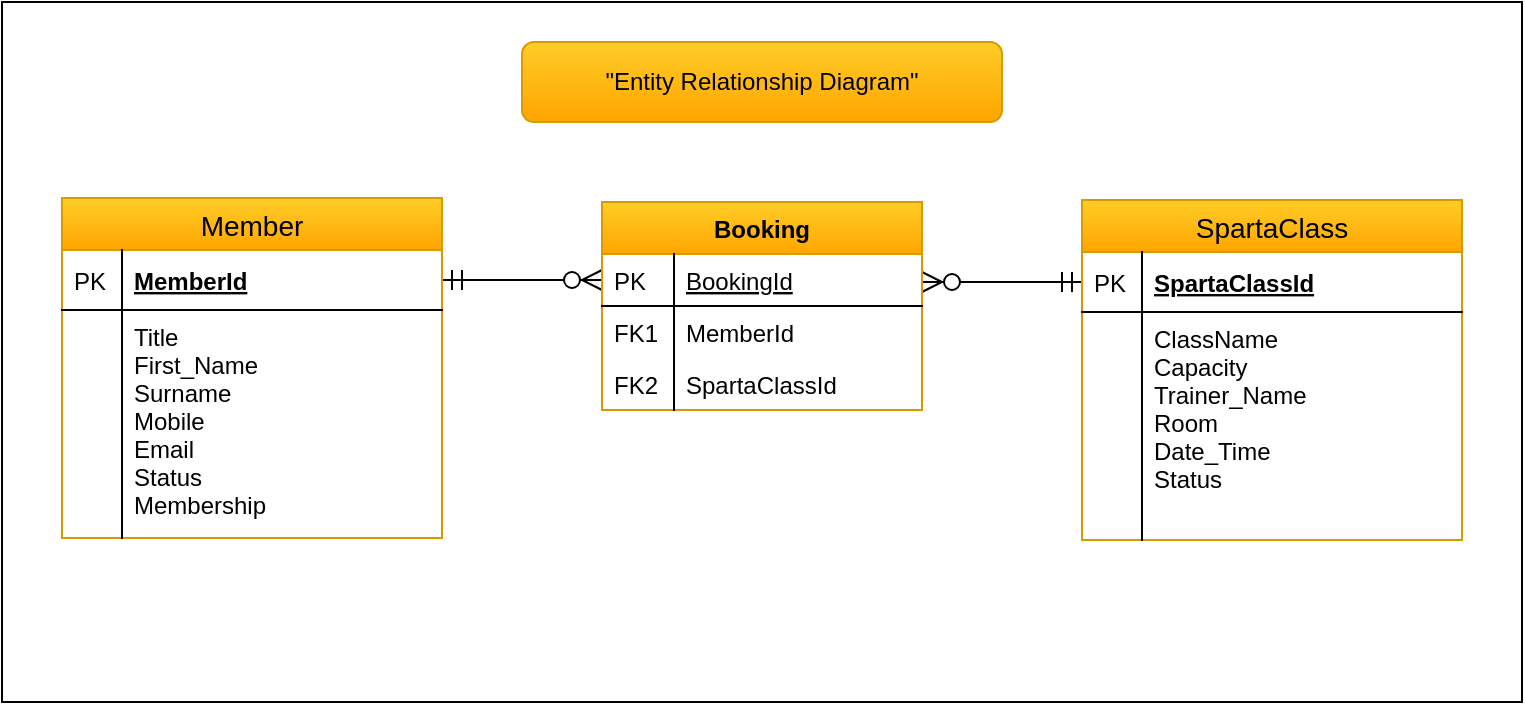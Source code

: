 <mxfile version="13.2.1" type="device"><diagram id="C5RBs43oDa-KdzZeNtuy" name="Page-1"><mxGraphModel dx="1426" dy="665" grid="1" gridSize="10" guides="1" tooltips="1" connect="1" arrows="1" fold="1" page="1" pageScale="1" pageWidth="827" pageHeight="1169" math="0" shadow="0"><root><mxCell id="WIyWlLk6GJQsqaUBKTNV-0"/><mxCell id="WIyWlLk6GJQsqaUBKTNV-1" parent="WIyWlLk6GJQsqaUBKTNV-0"/><mxCell id="J0-rJLWB-yeGvB1vlZeA-131" value="" style="rounded=0;whiteSpace=wrap;html=1;" vertex="1" parent="WIyWlLk6GJQsqaUBKTNV-1"><mxGeometry x="20" y="20" width="760" height="350" as="geometry"/></mxCell><mxCell id="zkfFHV4jXpPFQw0GAbJ--63" value="" style="edgeStyle=orthogonalEdgeStyle;endArrow=ERzeroToMany;startArrow=ERmandOne;shadow=0;strokeWidth=1;endSize=8;startSize=8;exitX=1;exitY=0.5;exitDx=0;exitDy=0;" parent="WIyWlLk6GJQsqaUBKTNV-1" source="J0-rJLWB-yeGvB1vlZeA-73" target="zkfFHV4jXpPFQw0GAbJ--57" edge="1"><mxGeometry width="100" height="100" relative="1" as="geometry"><mxPoint x="240" y="159" as="sourcePoint"/><mxPoint x="410" y="290" as="targetPoint"/></mxGeometry></mxCell><mxCell id="zkfFHV4jXpPFQw0GAbJ--71" value="" style="edgeStyle=orthogonalEdgeStyle;endArrow=ERmandOne;startArrow=ERzeroToMany;shadow=0;strokeWidth=1;endSize=8;startSize=8;endFill=0;startFill=1;entryX=0;entryY=0.5;entryDx=0;entryDy=0;" parent="WIyWlLk6GJQsqaUBKTNV-1" source="zkfFHV4jXpPFQw0GAbJ--56" target="J0-rJLWB-yeGvB1vlZeA-127" edge="1"><mxGeometry width="100" height="100" relative="1" as="geometry"><mxPoint x="410" y="182" as="sourcePoint"/><mxPoint x="560" y="160" as="targetPoint"/><Array as="points"><mxPoint x="520" y="160"/></Array></mxGeometry></mxCell><mxCell id="zkfFHV4jXpPFQw0GAbJ--56" value="Booking" style="swimlane;fontStyle=1;childLayout=stackLayout;horizontal=1;startSize=26;horizontalStack=0;resizeParent=1;resizeLast=0;collapsible=1;marginBottom=0;rounded=0;shadow=0;strokeWidth=1;gradientColor=#ffa500;fillColor=#ffcd28;strokeColor=#d79b00;" parent="WIyWlLk6GJQsqaUBKTNV-1" vertex="1"><mxGeometry x="320" y="120" width="160" height="104" as="geometry"><mxRectangle x="260" y="80" width="160" height="26" as="alternateBounds"/></mxGeometry></mxCell><mxCell id="zkfFHV4jXpPFQw0GAbJ--57" value="BookingId" style="shape=partialRectangle;top=0;left=0;right=0;bottom=1;align=left;verticalAlign=top;fillColor=none;spacingLeft=40;spacingRight=4;overflow=hidden;rotatable=0;points=[[0,0.5],[1,0.5]];portConstraint=eastwest;dropTarget=0;rounded=0;shadow=0;strokeWidth=1;fontStyle=4" parent="zkfFHV4jXpPFQw0GAbJ--56" vertex="1"><mxGeometry y="26" width="160" height="26" as="geometry"/></mxCell><mxCell id="zkfFHV4jXpPFQw0GAbJ--58" value="PK" style="shape=partialRectangle;top=0;left=0;bottom=0;fillColor=none;align=left;verticalAlign=top;spacingLeft=4;spacingRight=4;overflow=hidden;rotatable=0;points=[];portConstraint=eastwest;part=1;" parent="zkfFHV4jXpPFQw0GAbJ--57" vertex="1" connectable="0"><mxGeometry width="36" height="26" as="geometry"/></mxCell><mxCell id="zkfFHV4jXpPFQw0GAbJ--59" value="MemberId" style="shape=partialRectangle;top=0;left=0;right=0;bottom=0;align=left;verticalAlign=top;fillColor=none;spacingLeft=40;spacingRight=4;overflow=hidden;rotatable=0;points=[[0,0.5],[1,0.5]];portConstraint=eastwest;dropTarget=0;rounded=0;shadow=0;strokeWidth=1;" parent="zkfFHV4jXpPFQw0GAbJ--56" vertex="1"><mxGeometry y="52" width="160" height="26" as="geometry"/></mxCell><mxCell id="zkfFHV4jXpPFQw0GAbJ--60" value="FK1" style="shape=partialRectangle;top=0;left=0;bottom=0;fillColor=none;align=left;verticalAlign=top;spacingLeft=4;spacingRight=4;overflow=hidden;rotatable=0;points=[];portConstraint=eastwest;part=1;" parent="zkfFHV4jXpPFQw0GAbJ--59" vertex="1" connectable="0"><mxGeometry width="36" height="26" as="geometry"/></mxCell><mxCell id="zkfFHV4jXpPFQw0GAbJ--61" value="SpartaClassId" style="shape=partialRectangle;top=0;left=0;right=0;bottom=0;align=left;verticalAlign=top;fillColor=none;spacingLeft=40;spacingRight=4;overflow=hidden;rotatable=0;points=[[0,0.5],[1,0.5]];portConstraint=eastwest;dropTarget=0;rounded=0;shadow=0;strokeWidth=1;" parent="zkfFHV4jXpPFQw0GAbJ--56" vertex="1"><mxGeometry y="78" width="160" height="26" as="geometry"/></mxCell><mxCell id="zkfFHV4jXpPFQw0GAbJ--62" value="FK2" style="shape=partialRectangle;top=0;left=0;bottom=0;fillColor=none;align=left;verticalAlign=top;spacingLeft=4;spacingRight=4;overflow=hidden;rotatable=0;points=[];portConstraint=eastwest;part=1;" parent="zkfFHV4jXpPFQw0GAbJ--61" vertex="1" connectable="0"><mxGeometry width="36" height="26" as="geometry"/></mxCell><mxCell id="J0-rJLWB-yeGvB1vlZeA-47" value="&quot;Entity Relationship Diagram&quot;" style="rounded=1;whiteSpace=wrap;html=1;gradientColor=#ffa500;fillColor=#ffcd28;strokeColor=#d79b00;" vertex="1" parent="WIyWlLk6GJQsqaUBKTNV-1"><mxGeometry x="280" y="40" width="240" height="40" as="geometry"/></mxCell><mxCell id="J0-rJLWB-yeGvB1vlZeA-72" value="Member" style="swimlane;fontStyle=0;childLayout=stackLayout;horizontal=1;startSize=26;horizontalStack=0;resizeParent=1;resizeParentMax=0;resizeLast=0;collapsible=1;marginBottom=0;align=center;fontSize=14;gradientColor=#ffa500;fillColor=#ffcd28;strokeColor=#d79b00;" vertex="1" parent="WIyWlLk6GJQsqaUBKTNV-1"><mxGeometry x="50" y="118" width="190" height="170" as="geometry"/></mxCell><mxCell id="J0-rJLWB-yeGvB1vlZeA-73" value="MemberId" style="shape=partialRectangle;top=0;left=0;right=0;bottom=1;align=left;verticalAlign=middle;fillColor=none;spacingLeft=34;spacingRight=4;overflow=hidden;rotatable=0;points=[[0,0.5],[1,0.5]];portConstraint=eastwest;dropTarget=0;fontStyle=5;fontSize=12;" vertex="1" parent="J0-rJLWB-yeGvB1vlZeA-72"><mxGeometry y="26" width="190" height="30" as="geometry"/></mxCell><mxCell id="J0-rJLWB-yeGvB1vlZeA-74" value="PK" style="shape=partialRectangle;top=0;left=0;bottom=0;fillColor=none;align=left;verticalAlign=middle;spacingLeft=4;spacingRight=4;overflow=hidden;rotatable=0;points=[];portConstraint=eastwest;part=1;fontSize=12;" vertex="1" connectable="0" parent="J0-rJLWB-yeGvB1vlZeA-73"><mxGeometry width="30" height="30" as="geometry"/></mxCell><mxCell id="J0-rJLWB-yeGvB1vlZeA-81" value="Title&#10;First_Name&#10;Surname&#10;Mobile&#10;Email&#10;Status&#10;Membership" style="shape=partialRectangle;top=0;left=0;right=0;bottom=0;align=left;verticalAlign=top;fillColor=none;spacingLeft=34;spacingRight=4;overflow=hidden;rotatable=0;points=[[0,0.5],[1,0.5]];portConstraint=eastwest;dropTarget=0;fontSize=12;" vertex="1" parent="J0-rJLWB-yeGvB1vlZeA-72"><mxGeometry y="56" width="190" height="114" as="geometry"/></mxCell><mxCell id="J0-rJLWB-yeGvB1vlZeA-82" value="" style="shape=partialRectangle;top=0;left=0;bottom=0;fillColor=none;align=left;verticalAlign=top;spacingLeft=4;spacingRight=4;overflow=hidden;rotatable=0;points=[];portConstraint=eastwest;part=1;fontSize=12;" vertex="1" connectable="0" parent="J0-rJLWB-yeGvB1vlZeA-81"><mxGeometry width="30" height="114" as="geometry"/></mxCell><mxCell id="J0-rJLWB-yeGvB1vlZeA-126" value="SpartaClass" style="swimlane;fontStyle=0;childLayout=stackLayout;horizontal=1;startSize=26;horizontalStack=0;resizeParent=1;resizeParentMax=0;resizeLast=0;collapsible=1;marginBottom=0;align=center;fontSize=14;gradientColor=#ffa500;fillColor=#ffcd28;strokeColor=#d79b00;" vertex="1" parent="WIyWlLk6GJQsqaUBKTNV-1"><mxGeometry x="560" y="119" width="190" height="170" as="geometry"/></mxCell><mxCell id="J0-rJLWB-yeGvB1vlZeA-127" value="SpartaClassId" style="shape=partialRectangle;top=0;left=0;right=0;bottom=1;align=left;verticalAlign=middle;fillColor=none;spacingLeft=34;spacingRight=4;overflow=hidden;rotatable=0;points=[[0,0.5],[1,0.5]];portConstraint=eastwest;dropTarget=0;fontStyle=5;fontSize=12;" vertex="1" parent="J0-rJLWB-yeGvB1vlZeA-126"><mxGeometry y="26" width="190" height="30" as="geometry"/></mxCell><mxCell id="J0-rJLWB-yeGvB1vlZeA-128" value="PK" style="shape=partialRectangle;top=0;left=0;bottom=0;fillColor=none;align=left;verticalAlign=middle;spacingLeft=4;spacingRight=4;overflow=hidden;rotatable=0;points=[];portConstraint=eastwest;part=1;fontSize=12;" vertex="1" connectable="0" parent="J0-rJLWB-yeGvB1vlZeA-127"><mxGeometry width="30" height="30" as="geometry"/></mxCell><mxCell id="J0-rJLWB-yeGvB1vlZeA-129" value="ClassName&#10;Capacity&#10;Trainer_Name&#10;Room&#10;Date_Time&#10;Status" style="shape=partialRectangle;top=0;left=0;right=0;bottom=0;align=left;verticalAlign=top;fillColor=none;spacingLeft=34;spacingRight=4;overflow=hidden;rotatable=0;points=[[0,0.5],[1,0.5]];portConstraint=eastwest;dropTarget=0;fontSize=12;" vertex="1" parent="J0-rJLWB-yeGvB1vlZeA-126"><mxGeometry y="56" width="190" height="114" as="geometry"/></mxCell><mxCell id="J0-rJLWB-yeGvB1vlZeA-130" value="" style="shape=partialRectangle;top=0;left=0;bottom=0;fillColor=none;align=left;verticalAlign=top;spacingLeft=4;spacingRight=4;overflow=hidden;rotatable=0;points=[];portConstraint=eastwest;part=1;fontSize=12;" vertex="1" connectable="0" parent="J0-rJLWB-yeGvB1vlZeA-129"><mxGeometry width="30" height="114" as="geometry"/></mxCell></root></mxGraphModel></diagram></mxfile>